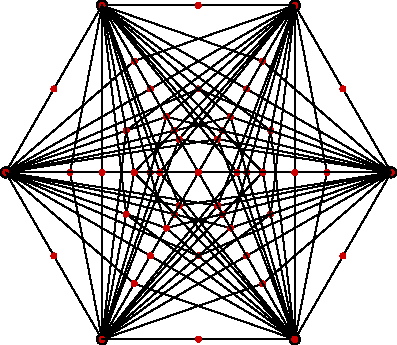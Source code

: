 import geometry;
size(7cm,0);
int[][] parties(int n) {
  int[][] oi;

  void loop(int[] arr, int i) {
    oi.push(arr);
    for (int j=i; j < arr.length; ++j) {
      int[] tt=copy(arr);
      tt[j]=1;
      loop(tt, j+1);}}
  loop(sequence(new int(int n){return 0;}, n), 0);
  return oi;}

int n=6;
real step=360/n;
point[] M;

for (int i=0; i < n; ++i) {
  M[i]=mass(dir(i*step), 1);
  dot(M[i],linewidth(2mm));}

int[][] part=parties(n); int l=part.length;
point[][] group=new point[l][];

for (int i=0; i < l; ++i)
  for (int j=0; j < n; ++j)
    if(part[i][j] == 1) group[i].push(M[j]);

point[][] partbar=new point[l][2];

for (int i=0; i < l; ++i) {
  if(group[i].length > 0) partbar[i][0]=masscenter(...group[i]);
  for (int j=0; j < group[i].length; ++j)
    draw(group[i][j]--partbar[i][0]);
  if(group[i].length > 0) dot(partbar[i][0], 0.8*red);}
